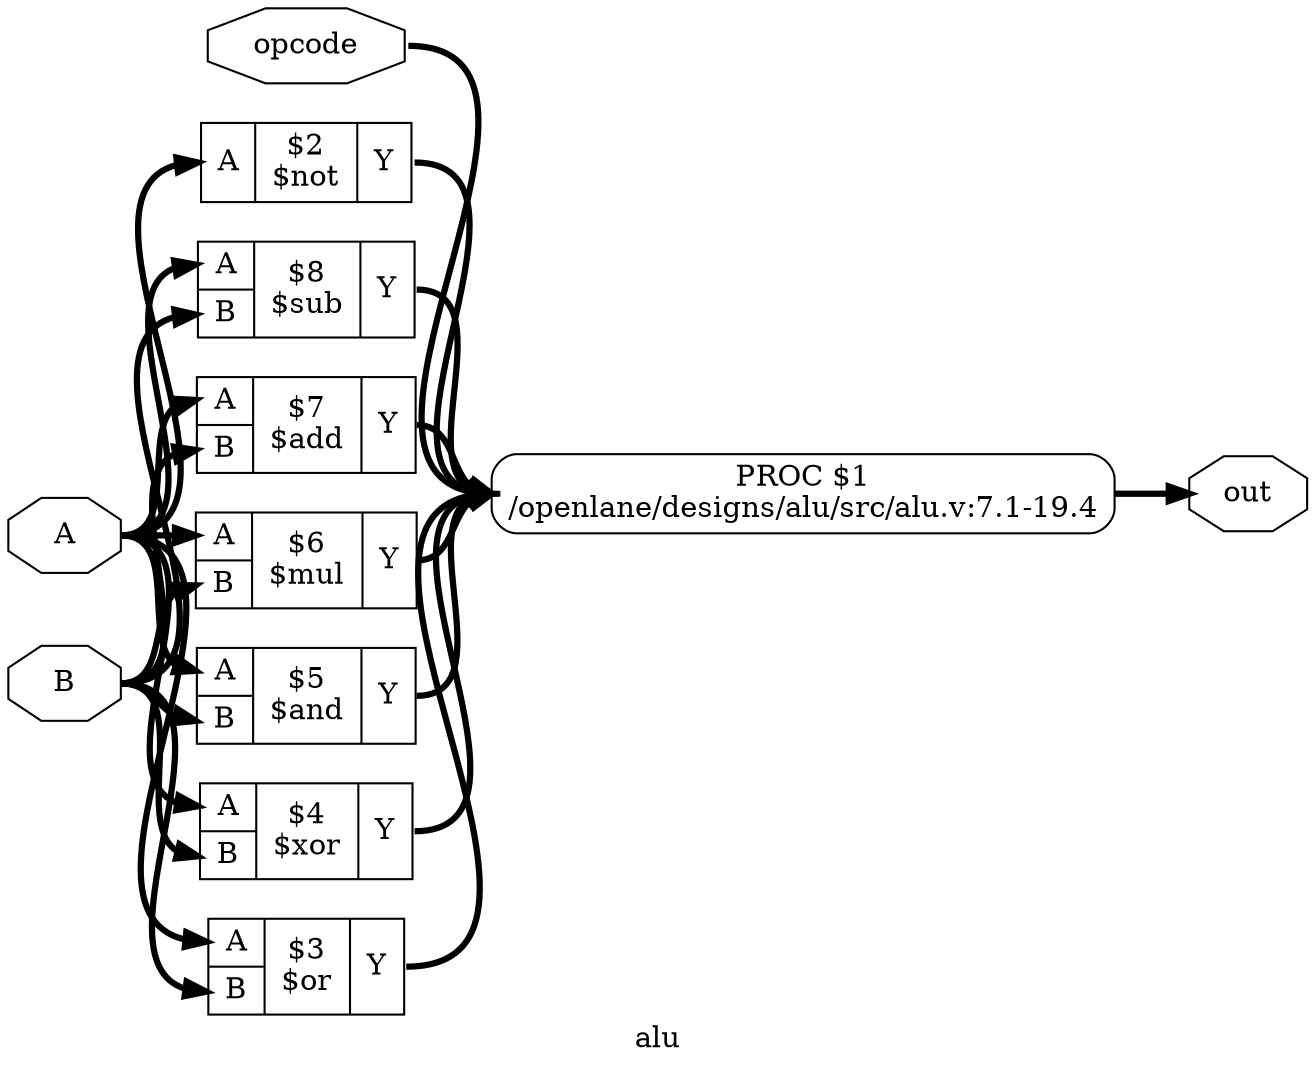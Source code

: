 digraph "alu" {
label="alu";
rankdir="LR";
remincross=true;
n10 [ shape=octagon, label="out", color="black", fontcolor="black" ];
n11 [ shape=octagon, label="opcode", color="black", fontcolor="black" ];
n12 [ shape=octagon, label="B", color="black", fontcolor="black" ];
n13 [ shape=octagon, label="A", color="black", fontcolor="black" ];
c15 [ shape=record, label="{{<p13> A|<p12> B}|$8\n$sub|{<p14> Y}}",  ];
c16 [ shape=record, label="{{<p13> A|<p12> B}|$7\n$add|{<p14> Y}}",  ];
c17 [ shape=record, label="{{<p13> A|<p12> B}|$6\n$mul|{<p14> Y}}",  ];
c18 [ shape=record, label="{{<p13> A|<p12> B}|$5\n$and|{<p14> Y}}",  ];
c19 [ shape=record, label="{{<p13> A|<p12> B}|$4\n$xor|{<p14> Y}}",  ];
c20 [ shape=record, label="{{<p13> A|<p12> B}|$3\n$or|{<p14> Y}}",  ];
c21 [ shape=record, label="{{<p13> A}|$2\n$not|{<p14> Y}}",  ];
p0 [shape=box, style=rounded, label="PROC $1\n/openlane/designs/alu/src/alu.v:7.1-19.4", ];
c15:p14:e -> p0:w [color="black", fontcolor="black", style="setlinewidth(3)", label=""];
p0:e -> n10:w [color="black", fontcolor="black", style="setlinewidth(3)", label=""];
n11:e -> p0:w [color="black", fontcolor="black", style="setlinewidth(3)", label=""];
n12:e -> c15:p12:w [color="black", fontcolor="black", style="setlinewidth(3)", label=""];
n12:e -> c16:p12:w [color="black", fontcolor="black", style="setlinewidth(3)", label=""];
n12:e -> c17:p12:w [color="black", fontcolor="black", style="setlinewidth(3)", label=""];
n12:e -> c18:p12:w [color="black", fontcolor="black", style="setlinewidth(3)", label=""];
n12:e -> c19:p12:w [color="black", fontcolor="black", style="setlinewidth(3)", label=""];
n12:e -> c20:p12:w [color="black", fontcolor="black", style="setlinewidth(3)", label=""];
n13:e -> c15:p13:w [color="black", fontcolor="black", style="setlinewidth(3)", label=""];
n13:e -> c16:p13:w [color="black", fontcolor="black", style="setlinewidth(3)", label=""];
n13:e -> c17:p13:w [color="black", fontcolor="black", style="setlinewidth(3)", label=""];
n13:e -> c18:p13:w [color="black", fontcolor="black", style="setlinewidth(3)", label=""];
n13:e -> c19:p13:w [color="black", fontcolor="black", style="setlinewidth(3)", label=""];
n13:e -> c20:p13:w [color="black", fontcolor="black", style="setlinewidth(3)", label=""];
n13:e -> c21:p13:w [color="black", fontcolor="black", style="setlinewidth(3)", label=""];
c16:p14:e -> p0:w [color="black", fontcolor="black", style="setlinewidth(3)", label=""];
c17:p14:e -> p0:w [color="black", fontcolor="black", style="setlinewidth(3)", label=""];
c18:p14:e -> p0:w [color="black", fontcolor="black", style="setlinewidth(3)", label=""];
c19:p14:e -> p0:w [color="black", fontcolor="black", style="setlinewidth(3)", label=""];
c20:p14:e -> p0:w [color="black", fontcolor="black", style="setlinewidth(3)", label=""];
c21:p14:e -> p0:w [color="black", fontcolor="black", style="setlinewidth(3)", label=""];
}
